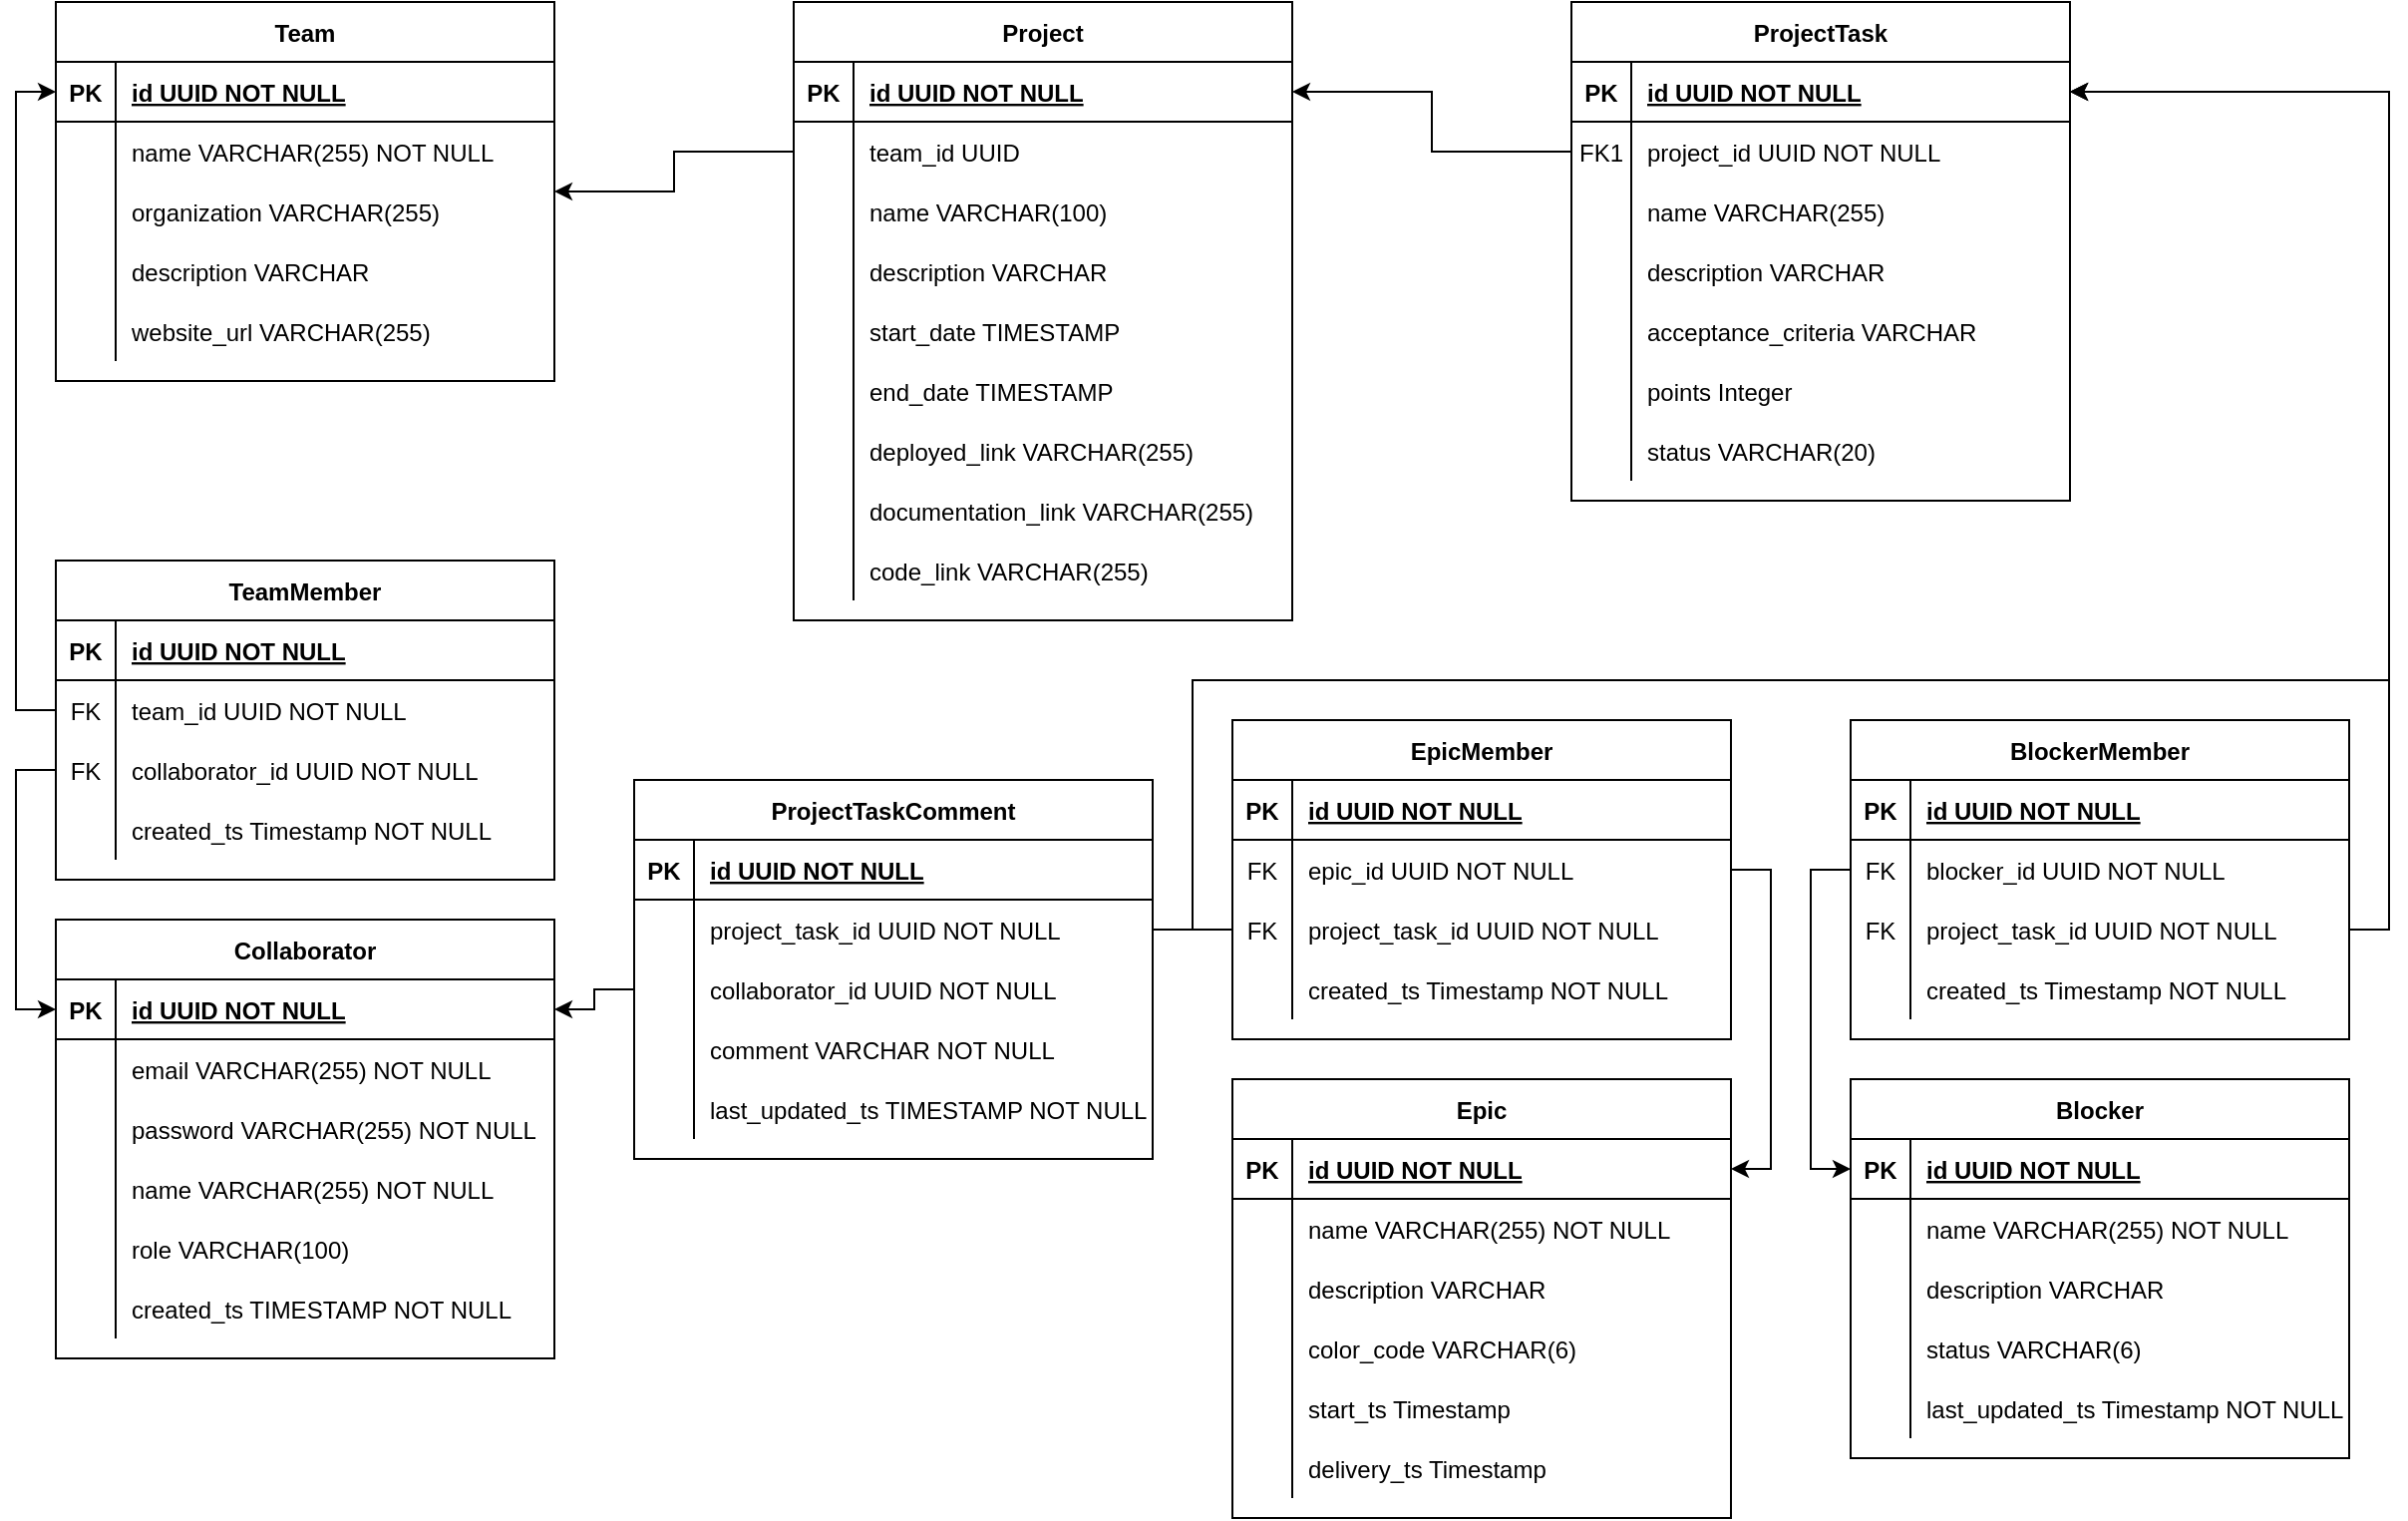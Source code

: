 <mxfile version="14.9.0" type="device"><diagram id="R2lEEEUBdFMjLlhIrx00" name="Page-1"><mxGraphModel dx="428" dy="489" grid="1" gridSize="10" guides="1" tooltips="1" connect="1" arrows="1" fold="1" page="1" pageScale="1" pageWidth="850" pageHeight="1100" math="0" shadow="0" extFonts="Permanent Marker^https://fonts.googleapis.com/css?family=Permanent+Marker"><root><mxCell id="0"/><mxCell id="1" parent="0"/><mxCell id="C-vyLk0tnHw3VtMMgP7b-2" value="Collaborator" style="shape=table;startSize=30;container=1;collapsible=1;childLayout=tableLayout;fixedRows=1;rowLines=0;fontStyle=1;align=center;resizeLast=1;" parent="1" vertex="1"><mxGeometry x="1160" y="540" width="250" height="220" as="geometry"/></mxCell><mxCell id="C-vyLk0tnHw3VtMMgP7b-3" value="" style="shape=partialRectangle;collapsible=0;dropTarget=0;pointerEvents=0;fillColor=none;points=[[0,0.5],[1,0.5]];portConstraint=eastwest;top=0;left=0;right=0;bottom=1;" parent="C-vyLk0tnHw3VtMMgP7b-2" vertex="1"><mxGeometry y="30" width="250" height="30" as="geometry"/></mxCell><mxCell id="C-vyLk0tnHw3VtMMgP7b-4" value="PK" style="shape=partialRectangle;overflow=hidden;connectable=0;fillColor=none;top=0;left=0;bottom=0;right=0;fontStyle=1;" parent="C-vyLk0tnHw3VtMMgP7b-3" vertex="1"><mxGeometry width="30" height="30" as="geometry"/></mxCell><mxCell id="C-vyLk0tnHw3VtMMgP7b-5" value="id UUID NOT NULL " style="shape=partialRectangle;overflow=hidden;connectable=0;fillColor=none;top=0;left=0;bottom=0;right=0;align=left;spacingLeft=6;fontStyle=5;" parent="C-vyLk0tnHw3VtMMgP7b-3" vertex="1"><mxGeometry x="30" width="220" height="30" as="geometry"/></mxCell><mxCell id="C-vyLk0tnHw3VtMMgP7b-6" value="" style="shape=partialRectangle;collapsible=0;dropTarget=0;pointerEvents=0;fillColor=none;points=[[0,0.5],[1,0.5]];portConstraint=eastwest;top=0;left=0;right=0;bottom=0;" parent="C-vyLk0tnHw3VtMMgP7b-2" vertex="1"><mxGeometry y="60" width="250" height="30" as="geometry"/></mxCell><mxCell id="C-vyLk0tnHw3VtMMgP7b-7" value="" style="shape=partialRectangle;overflow=hidden;connectable=0;fillColor=none;top=0;left=0;bottom=0;right=0;" parent="C-vyLk0tnHw3VtMMgP7b-6" vertex="1"><mxGeometry width="30" height="30" as="geometry"/></mxCell><mxCell id="C-vyLk0tnHw3VtMMgP7b-8" value="email VARCHAR(255) NOT NULL" style="shape=partialRectangle;overflow=hidden;connectable=0;fillColor=none;top=0;left=0;bottom=0;right=0;align=left;spacingLeft=6;" parent="C-vyLk0tnHw3VtMMgP7b-6" vertex="1"><mxGeometry x="30" width="220" height="30" as="geometry"/></mxCell><mxCell id="HbQlt4TPsObs0jB17R7t-64" value="" style="shape=partialRectangle;collapsible=0;dropTarget=0;pointerEvents=0;fillColor=none;points=[[0,0.5],[1,0.5]];portConstraint=eastwest;top=0;left=0;right=0;bottom=0;" parent="C-vyLk0tnHw3VtMMgP7b-2" vertex="1"><mxGeometry y="90" width="250" height="30" as="geometry"/></mxCell><mxCell id="HbQlt4TPsObs0jB17R7t-65" value="" style="shape=partialRectangle;overflow=hidden;connectable=0;fillColor=none;top=0;left=0;bottom=0;right=0;" parent="HbQlt4TPsObs0jB17R7t-64" vertex="1"><mxGeometry width="30" height="30" as="geometry"/></mxCell><mxCell id="HbQlt4TPsObs0jB17R7t-66" value="password VARCHAR(255) NOT NULL" style="shape=partialRectangle;overflow=hidden;connectable=0;fillColor=none;top=0;left=0;bottom=0;right=0;align=left;spacingLeft=6;" parent="HbQlt4TPsObs0jB17R7t-64" vertex="1"><mxGeometry x="30" width="220" height="30" as="geometry"/></mxCell><mxCell id="HbQlt4TPsObs0jB17R7t-42" value="" style="shape=partialRectangle;collapsible=0;dropTarget=0;pointerEvents=0;fillColor=none;points=[[0,0.5],[1,0.5]];portConstraint=eastwest;top=0;left=0;right=0;bottom=0;" parent="C-vyLk0tnHw3VtMMgP7b-2" vertex="1"><mxGeometry y="120" width="250" height="30" as="geometry"/></mxCell><mxCell id="HbQlt4TPsObs0jB17R7t-43" value="" style="shape=partialRectangle;overflow=hidden;connectable=0;fillColor=none;top=0;left=0;bottom=0;right=0;" parent="HbQlt4TPsObs0jB17R7t-42" vertex="1"><mxGeometry width="30" height="30" as="geometry"/></mxCell><mxCell id="HbQlt4TPsObs0jB17R7t-44" value="name VARCHAR(255) NOT NULL" style="shape=partialRectangle;overflow=hidden;connectable=0;fillColor=none;top=0;left=0;bottom=0;right=0;align=left;spacingLeft=6;" parent="HbQlt4TPsObs0jB17R7t-42" vertex="1"><mxGeometry x="30" width="220" height="30" as="geometry"/></mxCell><mxCell id="HbQlt4TPsObs0jB17R7t-58" value="" style="shape=partialRectangle;collapsible=0;dropTarget=0;pointerEvents=0;fillColor=none;points=[[0,0.5],[1,0.5]];portConstraint=eastwest;top=0;left=0;right=0;bottom=0;" parent="C-vyLk0tnHw3VtMMgP7b-2" vertex="1"><mxGeometry y="150" width="250" height="30" as="geometry"/></mxCell><mxCell id="HbQlt4TPsObs0jB17R7t-59" value="" style="shape=partialRectangle;overflow=hidden;connectable=0;fillColor=none;top=0;left=0;bottom=0;right=0;" parent="HbQlt4TPsObs0jB17R7t-58" vertex="1"><mxGeometry width="30" height="30" as="geometry"/></mxCell><mxCell id="HbQlt4TPsObs0jB17R7t-60" value="role VARCHAR(100) " style="shape=partialRectangle;overflow=hidden;connectable=0;fillColor=none;top=0;left=0;bottom=0;right=0;align=left;spacingLeft=6;" parent="HbQlt4TPsObs0jB17R7t-58" vertex="1"><mxGeometry x="30" width="220" height="30" as="geometry"/></mxCell><mxCell id="C-vyLk0tnHw3VtMMgP7b-9" value="" style="shape=partialRectangle;collapsible=0;dropTarget=0;pointerEvents=0;fillColor=none;points=[[0,0.5],[1,0.5]];portConstraint=eastwest;top=0;left=0;right=0;bottom=0;" parent="C-vyLk0tnHw3VtMMgP7b-2" vertex="1"><mxGeometry y="180" width="250" height="30" as="geometry"/></mxCell><mxCell id="C-vyLk0tnHw3VtMMgP7b-10" value="" style="shape=partialRectangle;overflow=hidden;connectable=0;fillColor=none;top=0;left=0;bottom=0;right=0;" parent="C-vyLk0tnHw3VtMMgP7b-9" vertex="1"><mxGeometry width="30" height="30" as="geometry"/></mxCell><mxCell id="C-vyLk0tnHw3VtMMgP7b-11" value="created_ts TIMESTAMP NOT NULL" style="shape=partialRectangle;overflow=hidden;connectable=0;fillColor=none;top=0;left=0;bottom=0;right=0;align=left;spacingLeft=6;" parent="C-vyLk0tnHw3VtMMgP7b-9" vertex="1"><mxGeometry x="30" width="220" height="30" as="geometry"/></mxCell><mxCell id="C-vyLk0tnHw3VtMMgP7b-13" value="ProjectTask" style="shape=table;startSize=30;container=1;collapsible=1;childLayout=tableLayout;fixedRows=1;rowLines=0;fontStyle=1;align=center;resizeLast=1;" parent="1" vertex="1"><mxGeometry x="1920" y="80" width="250" height="250" as="geometry"/></mxCell><mxCell id="C-vyLk0tnHw3VtMMgP7b-14" value="" style="shape=partialRectangle;collapsible=0;dropTarget=0;pointerEvents=0;fillColor=none;points=[[0,0.5],[1,0.5]];portConstraint=eastwest;top=0;left=0;right=0;bottom=1;" parent="C-vyLk0tnHw3VtMMgP7b-13" vertex="1"><mxGeometry y="30" width="250" height="30" as="geometry"/></mxCell><mxCell id="C-vyLk0tnHw3VtMMgP7b-15" value="PK" style="shape=partialRectangle;overflow=hidden;connectable=0;fillColor=none;top=0;left=0;bottom=0;right=0;fontStyle=1;" parent="C-vyLk0tnHw3VtMMgP7b-14" vertex="1"><mxGeometry width="30" height="30" as="geometry"/></mxCell><mxCell id="C-vyLk0tnHw3VtMMgP7b-16" value="id UUID NOT NULL " style="shape=partialRectangle;overflow=hidden;connectable=0;fillColor=none;top=0;left=0;bottom=0;right=0;align=left;spacingLeft=6;fontStyle=5;" parent="C-vyLk0tnHw3VtMMgP7b-14" vertex="1"><mxGeometry x="30" width="220" height="30" as="geometry"/></mxCell><mxCell id="C-vyLk0tnHw3VtMMgP7b-17" value="" style="shape=partialRectangle;collapsible=0;dropTarget=0;pointerEvents=0;fillColor=none;points=[[0,0.5],[1,0.5]];portConstraint=eastwest;top=0;left=0;right=0;bottom=0;" parent="C-vyLk0tnHw3VtMMgP7b-13" vertex="1"><mxGeometry y="60" width="250" height="30" as="geometry"/></mxCell><mxCell id="C-vyLk0tnHw3VtMMgP7b-18" value="FK1" style="shape=partialRectangle;overflow=hidden;connectable=0;fillColor=none;top=0;left=0;bottom=0;right=0;" parent="C-vyLk0tnHw3VtMMgP7b-17" vertex="1"><mxGeometry width="30" height="30" as="geometry"/></mxCell><mxCell id="C-vyLk0tnHw3VtMMgP7b-19" value="project_id UUID NOT NULL" style="shape=partialRectangle;overflow=hidden;connectable=0;fillColor=none;top=0;left=0;bottom=0;right=0;align=left;spacingLeft=6;" parent="C-vyLk0tnHw3VtMMgP7b-17" vertex="1"><mxGeometry x="30" width="220" height="30" as="geometry"/></mxCell><mxCell id="HbQlt4TPsObs0jB17R7t-45" value="" style="shape=partialRectangle;collapsible=0;dropTarget=0;pointerEvents=0;fillColor=none;points=[[0,0.5],[1,0.5]];portConstraint=eastwest;top=0;left=0;right=0;bottom=0;" parent="C-vyLk0tnHw3VtMMgP7b-13" vertex="1"><mxGeometry y="90" width="250" height="30" as="geometry"/></mxCell><mxCell id="HbQlt4TPsObs0jB17R7t-46" value="" style="shape=partialRectangle;overflow=hidden;connectable=0;fillColor=none;top=0;left=0;bottom=0;right=0;" parent="HbQlt4TPsObs0jB17R7t-45" vertex="1"><mxGeometry width="30" height="30" as="geometry"/></mxCell><mxCell id="HbQlt4TPsObs0jB17R7t-47" value="name VARCHAR(255) " style="shape=partialRectangle;overflow=hidden;connectable=0;fillColor=none;top=0;left=0;bottom=0;right=0;align=left;spacingLeft=6;" parent="HbQlt4TPsObs0jB17R7t-45" vertex="1"><mxGeometry x="30" width="220" height="30" as="geometry"/></mxCell><mxCell id="HbQlt4TPsObs0jB17R7t-48" value="" style="shape=partialRectangle;collapsible=0;dropTarget=0;pointerEvents=0;fillColor=none;points=[[0,0.5],[1,0.5]];portConstraint=eastwest;top=0;left=0;right=0;bottom=0;" parent="C-vyLk0tnHw3VtMMgP7b-13" vertex="1"><mxGeometry y="120" width="250" height="30" as="geometry"/></mxCell><mxCell id="HbQlt4TPsObs0jB17R7t-49" value="" style="shape=partialRectangle;overflow=hidden;connectable=0;fillColor=none;top=0;left=0;bottom=0;right=0;" parent="HbQlt4TPsObs0jB17R7t-48" vertex="1"><mxGeometry width="30" height="30" as="geometry"/></mxCell><mxCell id="HbQlt4TPsObs0jB17R7t-50" value="description VARCHAR" style="shape=partialRectangle;overflow=hidden;connectable=0;fillColor=none;top=0;left=0;bottom=0;right=0;align=left;spacingLeft=6;" parent="HbQlt4TPsObs0jB17R7t-48" vertex="1"><mxGeometry x="30" width="220" height="30" as="geometry"/></mxCell><mxCell id="HbQlt4TPsObs0jB17R7t-51" value="" style="shape=partialRectangle;collapsible=0;dropTarget=0;pointerEvents=0;fillColor=none;points=[[0,0.5],[1,0.5]];portConstraint=eastwest;top=0;left=0;right=0;bottom=0;" parent="C-vyLk0tnHw3VtMMgP7b-13" vertex="1"><mxGeometry y="150" width="250" height="30" as="geometry"/></mxCell><mxCell id="HbQlt4TPsObs0jB17R7t-52" value="" style="shape=partialRectangle;overflow=hidden;connectable=0;fillColor=none;top=0;left=0;bottom=0;right=0;" parent="HbQlt4TPsObs0jB17R7t-51" vertex="1"><mxGeometry width="30" height="30" as="geometry"/></mxCell><mxCell id="HbQlt4TPsObs0jB17R7t-53" value="acceptance_criteria VARCHAR" style="shape=partialRectangle;overflow=hidden;connectable=0;fillColor=none;top=0;left=0;bottom=0;right=0;align=left;spacingLeft=6;" parent="HbQlt4TPsObs0jB17R7t-51" vertex="1"><mxGeometry x="30" width="220" height="30" as="geometry"/></mxCell><mxCell id="HbQlt4TPsObs0jB17R7t-54" value="" style="shape=partialRectangle;collapsible=0;dropTarget=0;pointerEvents=0;fillColor=none;points=[[0,0.5],[1,0.5]];portConstraint=eastwest;top=0;left=0;right=0;bottom=0;" parent="C-vyLk0tnHw3VtMMgP7b-13" vertex="1"><mxGeometry y="180" width="250" height="30" as="geometry"/></mxCell><mxCell id="HbQlt4TPsObs0jB17R7t-55" value="" style="shape=partialRectangle;overflow=hidden;connectable=0;fillColor=none;top=0;left=0;bottom=0;right=0;" parent="HbQlt4TPsObs0jB17R7t-54" vertex="1"><mxGeometry width="30" height="30" as="geometry"/></mxCell><mxCell id="HbQlt4TPsObs0jB17R7t-56" value="points Integer" style="shape=partialRectangle;overflow=hidden;connectable=0;fillColor=none;top=0;left=0;bottom=0;right=0;align=left;spacingLeft=6;" parent="HbQlt4TPsObs0jB17R7t-54" vertex="1"><mxGeometry x="30" width="220" height="30" as="geometry"/></mxCell><mxCell id="C-vyLk0tnHw3VtMMgP7b-20" value="" style="shape=partialRectangle;collapsible=0;dropTarget=0;pointerEvents=0;fillColor=none;points=[[0,0.5],[1,0.5]];portConstraint=eastwest;top=0;left=0;right=0;bottom=0;" parent="C-vyLk0tnHw3VtMMgP7b-13" vertex="1"><mxGeometry y="210" width="250" height="30" as="geometry"/></mxCell><mxCell id="C-vyLk0tnHw3VtMMgP7b-21" value="" style="shape=partialRectangle;overflow=hidden;connectable=0;fillColor=none;top=0;left=0;bottom=0;right=0;" parent="C-vyLk0tnHw3VtMMgP7b-20" vertex="1"><mxGeometry width="30" height="30" as="geometry"/></mxCell><mxCell id="C-vyLk0tnHw3VtMMgP7b-22" value="status VARCHAR(20)" style="shape=partialRectangle;overflow=hidden;connectable=0;fillColor=none;top=0;left=0;bottom=0;right=0;align=left;spacingLeft=6;" parent="C-vyLk0tnHw3VtMMgP7b-20" vertex="1"><mxGeometry x="30" width="220" height="30" as="geometry"/></mxCell><mxCell id="C-vyLk0tnHw3VtMMgP7b-23" value="Project" style="shape=table;startSize=30;container=1;collapsible=1;childLayout=tableLayout;fixedRows=1;rowLines=0;fontStyle=1;align=center;resizeLast=1;" parent="1" vertex="1"><mxGeometry x="1530" y="80" width="250" height="310" as="geometry"/></mxCell><mxCell id="C-vyLk0tnHw3VtMMgP7b-24" value="" style="shape=partialRectangle;collapsible=0;dropTarget=0;pointerEvents=0;fillColor=none;points=[[0,0.5],[1,0.5]];portConstraint=eastwest;top=0;left=0;right=0;bottom=1;" parent="C-vyLk0tnHw3VtMMgP7b-23" vertex="1"><mxGeometry y="30" width="250" height="30" as="geometry"/></mxCell><mxCell id="C-vyLk0tnHw3VtMMgP7b-25" value="PK" style="shape=partialRectangle;overflow=hidden;connectable=0;fillColor=none;top=0;left=0;bottom=0;right=0;fontStyle=1;" parent="C-vyLk0tnHw3VtMMgP7b-24" vertex="1"><mxGeometry width="30" height="30" as="geometry"/></mxCell><mxCell id="C-vyLk0tnHw3VtMMgP7b-26" value="id UUID NOT NULL " style="shape=partialRectangle;overflow=hidden;connectable=0;fillColor=none;top=0;left=0;bottom=0;right=0;align=left;spacingLeft=6;fontStyle=5;" parent="C-vyLk0tnHw3VtMMgP7b-24" vertex="1"><mxGeometry x="30" width="220" height="30" as="geometry"/></mxCell><mxCell id="Ts8HTmM4K2o64t4CPv1j-43" value="" style="shape=partialRectangle;collapsible=0;dropTarget=0;pointerEvents=0;fillColor=none;points=[[0,0.5],[1,0.5]];portConstraint=eastwest;top=0;left=0;right=0;bottom=0;" vertex="1" parent="C-vyLk0tnHw3VtMMgP7b-23"><mxGeometry y="60" width="250" height="30" as="geometry"/></mxCell><mxCell id="Ts8HTmM4K2o64t4CPv1j-44" value="" style="shape=partialRectangle;overflow=hidden;connectable=0;fillColor=none;top=0;left=0;bottom=0;right=0;" vertex="1" parent="Ts8HTmM4K2o64t4CPv1j-43"><mxGeometry width="30" height="30" as="geometry"/></mxCell><mxCell id="Ts8HTmM4K2o64t4CPv1j-45" value="team_id UUID" style="shape=partialRectangle;overflow=hidden;connectable=0;fillColor=none;top=0;left=0;bottom=0;right=0;align=left;spacingLeft=6;" vertex="1" parent="Ts8HTmM4K2o64t4CPv1j-43"><mxGeometry x="30" width="220" height="30" as="geometry"/></mxCell><mxCell id="HbQlt4TPsObs0jB17R7t-21" value="" style="shape=partialRectangle;collapsible=0;dropTarget=0;pointerEvents=0;fillColor=none;points=[[0,0.5],[1,0.5]];portConstraint=eastwest;top=0;left=0;right=0;bottom=0;" parent="C-vyLk0tnHw3VtMMgP7b-23" vertex="1"><mxGeometry y="90" width="250" height="30" as="geometry"/></mxCell><mxCell id="HbQlt4TPsObs0jB17R7t-22" value="" style="shape=partialRectangle;overflow=hidden;connectable=0;fillColor=none;top=0;left=0;bottom=0;right=0;" parent="HbQlt4TPsObs0jB17R7t-21" vertex="1"><mxGeometry width="30" height="30" as="geometry"/></mxCell><mxCell id="HbQlt4TPsObs0jB17R7t-23" value="name VARCHAR(100)" style="shape=partialRectangle;overflow=hidden;connectable=0;fillColor=none;top=0;left=0;bottom=0;right=0;align=left;spacingLeft=6;" parent="HbQlt4TPsObs0jB17R7t-21" vertex="1"><mxGeometry x="30" width="220" height="30" as="geometry"/></mxCell><mxCell id="HbQlt4TPsObs0jB17R7t-24" value="" style="shape=partialRectangle;collapsible=0;dropTarget=0;pointerEvents=0;fillColor=none;points=[[0,0.5],[1,0.5]];portConstraint=eastwest;top=0;left=0;right=0;bottom=0;" parent="C-vyLk0tnHw3VtMMgP7b-23" vertex="1"><mxGeometry y="120" width="250" height="30" as="geometry"/></mxCell><mxCell id="HbQlt4TPsObs0jB17R7t-25" value="" style="shape=partialRectangle;overflow=hidden;connectable=0;fillColor=none;top=0;left=0;bottom=0;right=0;" parent="HbQlt4TPsObs0jB17R7t-24" vertex="1"><mxGeometry width="30" height="30" as="geometry"/></mxCell><mxCell id="HbQlt4TPsObs0jB17R7t-26" value="description VARCHAR" style="shape=partialRectangle;overflow=hidden;connectable=0;fillColor=none;top=0;left=0;bottom=0;right=0;align=left;spacingLeft=6;" parent="HbQlt4TPsObs0jB17R7t-24" vertex="1"><mxGeometry x="30" width="220" height="30" as="geometry"/></mxCell><mxCell id="HbQlt4TPsObs0jB17R7t-27" value="" style="shape=partialRectangle;collapsible=0;dropTarget=0;pointerEvents=0;fillColor=none;points=[[0,0.5],[1,0.5]];portConstraint=eastwest;top=0;left=0;right=0;bottom=0;" parent="C-vyLk0tnHw3VtMMgP7b-23" vertex="1"><mxGeometry y="150" width="250" height="30" as="geometry"/></mxCell><mxCell id="HbQlt4TPsObs0jB17R7t-28" value="" style="shape=partialRectangle;overflow=hidden;connectable=0;fillColor=none;top=0;left=0;bottom=0;right=0;" parent="HbQlt4TPsObs0jB17R7t-27" vertex="1"><mxGeometry width="30" height="30" as="geometry"/></mxCell><mxCell id="HbQlt4TPsObs0jB17R7t-29" value="start_date TIMESTAMP" style="shape=partialRectangle;overflow=hidden;connectable=0;fillColor=none;top=0;left=0;bottom=0;right=0;align=left;spacingLeft=6;" parent="HbQlt4TPsObs0jB17R7t-27" vertex="1"><mxGeometry x="30" width="220" height="30" as="geometry"/></mxCell><mxCell id="C-vyLk0tnHw3VtMMgP7b-27" value="" style="shape=partialRectangle;collapsible=0;dropTarget=0;pointerEvents=0;fillColor=none;points=[[0,0.5],[1,0.5]];portConstraint=eastwest;top=0;left=0;right=0;bottom=0;" parent="C-vyLk0tnHw3VtMMgP7b-23" vertex="1"><mxGeometry y="180" width="250" height="30" as="geometry"/></mxCell><mxCell id="C-vyLk0tnHw3VtMMgP7b-28" value="" style="shape=partialRectangle;overflow=hidden;connectable=0;fillColor=none;top=0;left=0;bottom=0;right=0;" parent="C-vyLk0tnHw3VtMMgP7b-27" vertex="1"><mxGeometry width="30" height="30" as="geometry"/></mxCell><mxCell id="C-vyLk0tnHw3VtMMgP7b-29" value="end_date TIMESTAMP" style="shape=partialRectangle;overflow=hidden;connectable=0;fillColor=none;top=0;left=0;bottom=0;right=0;align=left;spacingLeft=6;" parent="C-vyLk0tnHw3VtMMgP7b-27" vertex="1"><mxGeometry x="30" width="220" height="30" as="geometry"/></mxCell><mxCell id="HbQlt4TPsObs0jB17R7t-36" value="" style="shape=partialRectangle;collapsible=0;dropTarget=0;pointerEvents=0;fillColor=none;points=[[0,0.5],[1,0.5]];portConstraint=eastwest;top=0;left=0;right=0;bottom=0;" parent="C-vyLk0tnHw3VtMMgP7b-23" vertex="1"><mxGeometry y="210" width="250" height="30" as="geometry"/></mxCell><mxCell id="HbQlt4TPsObs0jB17R7t-37" value="" style="shape=partialRectangle;overflow=hidden;connectable=0;fillColor=none;top=0;left=0;bottom=0;right=0;" parent="HbQlt4TPsObs0jB17R7t-36" vertex="1"><mxGeometry width="30" height="30" as="geometry"/></mxCell><mxCell id="HbQlt4TPsObs0jB17R7t-38" value="deployed_link VARCHAR(255)" style="shape=partialRectangle;overflow=hidden;connectable=0;fillColor=none;top=0;left=0;bottom=0;right=0;align=left;spacingLeft=6;" parent="HbQlt4TPsObs0jB17R7t-36" vertex="1"><mxGeometry x="30" width="220" height="30" as="geometry"/></mxCell><mxCell id="HbQlt4TPsObs0jB17R7t-39" value="" style="shape=partialRectangle;collapsible=0;dropTarget=0;pointerEvents=0;fillColor=none;points=[[0,0.5],[1,0.5]];portConstraint=eastwest;top=0;left=0;right=0;bottom=0;" parent="C-vyLk0tnHw3VtMMgP7b-23" vertex="1"><mxGeometry y="240" width="250" height="30" as="geometry"/></mxCell><mxCell id="HbQlt4TPsObs0jB17R7t-40" value="" style="shape=partialRectangle;overflow=hidden;connectable=0;fillColor=none;top=0;left=0;bottom=0;right=0;" parent="HbQlt4TPsObs0jB17R7t-39" vertex="1"><mxGeometry width="30" height="30" as="geometry"/></mxCell><mxCell id="HbQlt4TPsObs0jB17R7t-41" value="documentation_link VARCHAR(255)" style="shape=partialRectangle;overflow=hidden;connectable=0;fillColor=none;top=0;left=0;bottom=0;right=0;align=left;spacingLeft=6;" parent="HbQlt4TPsObs0jB17R7t-39" vertex="1"><mxGeometry x="30" width="220" height="30" as="geometry"/></mxCell><mxCell id="HbQlt4TPsObs0jB17R7t-30" value="" style="shape=partialRectangle;collapsible=0;dropTarget=0;pointerEvents=0;fillColor=none;points=[[0,0.5],[1,0.5]];portConstraint=eastwest;top=0;left=0;right=0;bottom=0;" parent="C-vyLk0tnHw3VtMMgP7b-23" vertex="1"><mxGeometry y="270" width="250" height="30" as="geometry"/></mxCell><mxCell id="HbQlt4TPsObs0jB17R7t-31" value="" style="shape=partialRectangle;overflow=hidden;connectable=0;fillColor=none;top=0;left=0;bottom=0;right=0;" parent="HbQlt4TPsObs0jB17R7t-30" vertex="1"><mxGeometry width="30" height="30" as="geometry"/></mxCell><mxCell id="HbQlt4TPsObs0jB17R7t-32" value="code_link VARCHAR(255)" style="shape=partialRectangle;overflow=hidden;connectable=0;fillColor=none;top=0;left=0;bottom=0;right=0;align=left;spacingLeft=6;" parent="HbQlt4TPsObs0jB17R7t-30" vertex="1"><mxGeometry x="30" width="220" height="30" as="geometry"/></mxCell><mxCell id="HbQlt4TPsObs0jB17R7t-67" value="Epic" style="shape=table;startSize=30;container=1;collapsible=1;childLayout=tableLayout;fixedRows=1;rowLines=0;fontStyle=1;align=center;resizeLast=1;" parent="1" vertex="1"><mxGeometry x="1750" y="620" width="250" height="220" as="geometry"/></mxCell><mxCell id="HbQlt4TPsObs0jB17R7t-68" value="" style="shape=partialRectangle;collapsible=0;dropTarget=0;pointerEvents=0;fillColor=none;points=[[0,0.5],[1,0.5]];portConstraint=eastwest;top=0;left=0;right=0;bottom=1;" parent="HbQlt4TPsObs0jB17R7t-67" vertex="1"><mxGeometry y="30" width="250" height="30" as="geometry"/></mxCell><mxCell id="HbQlt4TPsObs0jB17R7t-69" value="PK" style="shape=partialRectangle;overflow=hidden;connectable=0;fillColor=none;top=0;left=0;bottom=0;right=0;fontStyle=1;" parent="HbQlt4TPsObs0jB17R7t-68" vertex="1"><mxGeometry width="30" height="30" as="geometry"/></mxCell><mxCell id="HbQlt4TPsObs0jB17R7t-70" value="id UUID NOT NULL " style="shape=partialRectangle;overflow=hidden;connectable=0;fillColor=none;top=0;left=0;bottom=0;right=0;align=left;spacingLeft=6;fontStyle=5;" parent="HbQlt4TPsObs0jB17R7t-68" vertex="1"><mxGeometry x="30" width="220" height="30" as="geometry"/></mxCell><mxCell id="HbQlt4TPsObs0jB17R7t-71" value="" style="shape=partialRectangle;collapsible=0;dropTarget=0;pointerEvents=0;fillColor=none;points=[[0,0.5],[1,0.5]];portConstraint=eastwest;top=0;left=0;right=0;bottom=0;" parent="HbQlt4TPsObs0jB17R7t-67" vertex="1"><mxGeometry y="60" width="250" height="30" as="geometry"/></mxCell><mxCell id="HbQlt4TPsObs0jB17R7t-72" value="" style="shape=partialRectangle;overflow=hidden;connectable=0;fillColor=none;top=0;left=0;bottom=0;right=0;" parent="HbQlt4TPsObs0jB17R7t-71" vertex="1"><mxGeometry width="30" height="30" as="geometry"/></mxCell><mxCell id="HbQlt4TPsObs0jB17R7t-73" value="name VARCHAR(255) NOT NULL" style="shape=partialRectangle;overflow=hidden;connectable=0;fillColor=none;top=0;left=0;bottom=0;right=0;align=left;spacingLeft=6;" parent="HbQlt4TPsObs0jB17R7t-71" vertex="1"><mxGeometry x="30" width="220" height="30" as="geometry"/></mxCell><mxCell id="HbQlt4TPsObs0jB17R7t-83" value="" style="shape=partialRectangle;collapsible=0;dropTarget=0;pointerEvents=0;fillColor=none;points=[[0,0.5],[1,0.5]];portConstraint=eastwest;top=0;left=0;right=0;bottom=0;" parent="HbQlt4TPsObs0jB17R7t-67" vertex="1"><mxGeometry y="90" width="250" height="30" as="geometry"/></mxCell><mxCell id="HbQlt4TPsObs0jB17R7t-84" value="" style="shape=partialRectangle;overflow=hidden;connectable=0;fillColor=none;top=0;left=0;bottom=0;right=0;" parent="HbQlt4TPsObs0jB17R7t-83" vertex="1"><mxGeometry width="30" height="30" as="geometry"/></mxCell><mxCell id="HbQlt4TPsObs0jB17R7t-85" value="description VARCHAR" style="shape=partialRectangle;overflow=hidden;connectable=0;fillColor=none;top=0;left=0;bottom=0;right=0;align=left;spacingLeft=6;" parent="HbQlt4TPsObs0jB17R7t-83" vertex="1"><mxGeometry x="30" width="220" height="30" as="geometry"/></mxCell><mxCell id="HbQlt4TPsObs0jB17R7t-74" value="" style="shape=partialRectangle;collapsible=0;dropTarget=0;pointerEvents=0;fillColor=none;points=[[0,0.5],[1,0.5]];portConstraint=eastwest;top=0;left=0;right=0;bottom=0;" parent="HbQlt4TPsObs0jB17R7t-67" vertex="1"><mxGeometry y="120" width="250" height="30" as="geometry"/></mxCell><mxCell id="HbQlt4TPsObs0jB17R7t-75" value="" style="shape=partialRectangle;overflow=hidden;connectable=0;fillColor=none;top=0;left=0;bottom=0;right=0;" parent="HbQlt4TPsObs0jB17R7t-74" vertex="1"><mxGeometry width="30" height="30" as="geometry"/></mxCell><mxCell id="HbQlt4TPsObs0jB17R7t-76" value="color_code VARCHAR(6) " style="shape=partialRectangle;overflow=hidden;connectable=0;fillColor=none;top=0;left=0;bottom=0;right=0;align=left;spacingLeft=6;" parent="HbQlt4TPsObs0jB17R7t-74" vertex="1"><mxGeometry x="30" width="220" height="30" as="geometry"/></mxCell><mxCell id="HbQlt4TPsObs0jB17R7t-102" value="" style="shape=partialRectangle;collapsible=0;dropTarget=0;pointerEvents=0;fillColor=none;points=[[0,0.5],[1,0.5]];portConstraint=eastwest;top=0;left=0;right=0;bottom=0;" parent="HbQlt4TPsObs0jB17R7t-67" vertex="1"><mxGeometry y="150" width="250" height="30" as="geometry"/></mxCell><mxCell id="HbQlt4TPsObs0jB17R7t-103" value="" style="shape=partialRectangle;overflow=hidden;connectable=0;fillColor=none;top=0;left=0;bottom=0;right=0;" parent="HbQlt4TPsObs0jB17R7t-102" vertex="1"><mxGeometry width="30" height="30" as="geometry"/></mxCell><mxCell id="HbQlt4TPsObs0jB17R7t-104" value="start_ts Timestamp" style="shape=partialRectangle;overflow=hidden;connectable=0;fillColor=none;top=0;left=0;bottom=0;right=0;align=left;spacingLeft=6;" parent="HbQlt4TPsObs0jB17R7t-102" vertex="1"><mxGeometry x="30" width="220" height="30" as="geometry"/></mxCell><mxCell id="HbQlt4TPsObs0jB17R7t-80" value="" style="shape=partialRectangle;collapsible=0;dropTarget=0;pointerEvents=0;fillColor=none;points=[[0,0.5],[1,0.5]];portConstraint=eastwest;top=0;left=0;right=0;bottom=0;" parent="HbQlt4TPsObs0jB17R7t-67" vertex="1"><mxGeometry y="180" width="250" height="30" as="geometry"/></mxCell><mxCell id="HbQlt4TPsObs0jB17R7t-81" value="" style="shape=partialRectangle;overflow=hidden;connectable=0;fillColor=none;top=0;left=0;bottom=0;right=0;" parent="HbQlt4TPsObs0jB17R7t-80" vertex="1"><mxGeometry width="30" height="30" as="geometry"/></mxCell><mxCell id="HbQlt4TPsObs0jB17R7t-82" value="delivery_ts Timestamp" style="shape=partialRectangle;overflow=hidden;connectable=0;fillColor=none;top=0;left=0;bottom=0;right=0;align=left;spacingLeft=6;" parent="HbQlt4TPsObs0jB17R7t-80" vertex="1"><mxGeometry x="30" width="220" height="30" as="geometry"/></mxCell><mxCell id="HbQlt4TPsObs0jB17R7t-86" value="Blocker" style="shape=table;startSize=30;container=1;collapsible=1;childLayout=tableLayout;fixedRows=1;rowLines=0;fontStyle=1;align=center;resizeLast=1;" parent="1" vertex="1"><mxGeometry x="2060" y="620" width="250" height="190" as="geometry"/></mxCell><mxCell id="HbQlt4TPsObs0jB17R7t-87" value="" style="shape=partialRectangle;collapsible=0;dropTarget=0;pointerEvents=0;fillColor=none;points=[[0,0.5],[1,0.5]];portConstraint=eastwest;top=0;left=0;right=0;bottom=1;" parent="HbQlt4TPsObs0jB17R7t-86" vertex="1"><mxGeometry y="30" width="250" height="30" as="geometry"/></mxCell><mxCell id="HbQlt4TPsObs0jB17R7t-88" value="PK" style="shape=partialRectangle;overflow=hidden;connectable=0;fillColor=none;top=0;left=0;bottom=0;right=0;fontStyle=1;" parent="HbQlt4TPsObs0jB17R7t-87" vertex="1"><mxGeometry width="30" height="30" as="geometry"/></mxCell><mxCell id="HbQlt4TPsObs0jB17R7t-89" value="id UUID NOT NULL " style="shape=partialRectangle;overflow=hidden;connectable=0;fillColor=none;top=0;left=0;bottom=0;right=0;align=left;spacingLeft=6;fontStyle=5;" parent="HbQlt4TPsObs0jB17R7t-87" vertex="1"><mxGeometry x="30" width="220" height="30" as="geometry"/></mxCell><mxCell id="HbQlt4TPsObs0jB17R7t-90" value="" style="shape=partialRectangle;collapsible=0;dropTarget=0;pointerEvents=0;fillColor=none;points=[[0,0.5],[1,0.5]];portConstraint=eastwest;top=0;left=0;right=0;bottom=0;" parent="HbQlt4TPsObs0jB17R7t-86" vertex="1"><mxGeometry y="60" width="250" height="30" as="geometry"/></mxCell><mxCell id="HbQlt4TPsObs0jB17R7t-91" value="" style="shape=partialRectangle;overflow=hidden;connectable=0;fillColor=none;top=0;left=0;bottom=0;right=0;" parent="HbQlt4TPsObs0jB17R7t-90" vertex="1"><mxGeometry width="30" height="30" as="geometry"/></mxCell><mxCell id="HbQlt4TPsObs0jB17R7t-92" value="name VARCHAR(255) NOT NULL" style="shape=partialRectangle;overflow=hidden;connectable=0;fillColor=none;top=0;left=0;bottom=0;right=0;align=left;spacingLeft=6;" parent="HbQlt4TPsObs0jB17R7t-90" vertex="1"><mxGeometry x="30" width="220" height="30" as="geometry"/></mxCell><mxCell id="HbQlt4TPsObs0jB17R7t-93" value="" style="shape=partialRectangle;collapsible=0;dropTarget=0;pointerEvents=0;fillColor=none;points=[[0,0.5],[1,0.5]];portConstraint=eastwest;top=0;left=0;right=0;bottom=0;" parent="HbQlt4TPsObs0jB17R7t-86" vertex="1"><mxGeometry y="90" width="250" height="30" as="geometry"/></mxCell><mxCell id="HbQlt4TPsObs0jB17R7t-94" value="" style="shape=partialRectangle;overflow=hidden;connectable=0;fillColor=none;top=0;left=0;bottom=0;right=0;" parent="HbQlt4TPsObs0jB17R7t-93" vertex="1"><mxGeometry width="30" height="30" as="geometry"/></mxCell><mxCell id="HbQlt4TPsObs0jB17R7t-95" value="description VARCHAR" style="shape=partialRectangle;overflow=hidden;connectable=0;fillColor=none;top=0;left=0;bottom=0;right=0;align=left;spacingLeft=6;" parent="HbQlt4TPsObs0jB17R7t-93" vertex="1"><mxGeometry x="30" width="220" height="30" as="geometry"/></mxCell><mxCell id="HbQlt4TPsObs0jB17R7t-96" value="" style="shape=partialRectangle;collapsible=0;dropTarget=0;pointerEvents=0;fillColor=none;points=[[0,0.5],[1,0.5]];portConstraint=eastwest;top=0;left=0;right=0;bottom=0;" parent="HbQlt4TPsObs0jB17R7t-86" vertex="1"><mxGeometry y="120" width="250" height="30" as="geometry"/></mxCell><mxCell id="HbQlt4TPsObs0jB17R7t-97" value="" style="shape=partialRectangle;overflow=hidden;connectable=0;fillColor=none;top=0;left=0;bottom=0;right=0;" parent="HbQlt4TPsObs0jB17R7t-96" vertex="1"><mxGeometry width="30" height="30" as="geometry"/></mxCell><mxCell id="HbQlt4TPsObs0jB17R7t-98" value="status VARCHAR(6) " style="shape=partialRectangle;overflow=hidden;connectable=0;fillColor=none;top=0;left=0;bottom=0;right=0;align=left;spacingLeft=6;" parent="HbQlt4TPsObs0jB17R7t-96" vertex="1"><mxGeometry x="30" width="220" height="30" as="geometry"/></mxCell><mxCell id="HbQlt4TPsObs0jB17R7t-99" value="" style="shape=partialRectangle;collapsible=0;dropTarget=0;pointerEvents=0;fillColor=none;points=[[0,0.5],[1,0.5]];portConstraint=eastwest;top=0;left=0;right=0;bottom=0;" parent="HbQlt4TPsObs0jB17R7t-86" vertex="1"><mxGeometry y="150" width="250" height="30" as="geometry"/></mxCell><mxCell id="HbQlt4TPsObs0jB17R7t-100" value="" style="shape=partialRectangle;overflow=hidden;connectable=0;fillColor=none;top=0;left=0;bottom=0;right=0;" parent="HbQlt4TPsObs0jB17R7t-99" vertex="1"><mxGeometry width="30" height="30" as="geometry"/></mxCell><mxCell id="HbQlt4TPsObs0jB17R7t-101" value="last_updated_ts Timestamp NOT NULL" style="shape=partialRectangle;overflow=hidden;connectable=0;fillColor=none;top=0;left=0;bottom=0;right=0;align=left;spacingLeft=6;" parent="HbQlt4TPsObs0jB17R7t-99" vertex="1"><mxGeometry x="30" width="220" height="30" as="geometry"/></mxCell><mxCell id="Ts8HTmM4K2o64t4CPv1j-1" value="EpicMember" style="shape=table;startSize=30;container=1;collapsible=1;childLayout=tableLayout;fixedRows=1;rowLines=0;fontStyle=1;align=center;resizeLast=1;" vertex="1" parent="1"><mxGeometry x="1750" y="440" width="250" height="160" as="geometry"/></mxCell><mxCell id="Ts8HTmM4K2o64t4CPv1j-2" value="" style="shape=partialRectangle;collapsible=0;dropTarget=0;pointerEvents=0;fillColor=none;points=[[0,0.5],[1,0.5]];portConstraint=eastwest;top=0;left=0;right=0;bottom=1;" vertex="1" parent="Ts8HTmM4K2o64t4CPv1j-1"><mxGeometry y="30" width="250" height="30" as="geometry"/></mxCell><mxCell id="Ts8HTmM4K2o64t4CPv1j-3" value="PK" style="shape=partialRectangle;overflow=hidden;connectable=0;fillColor=none;top=0;left=0;bottom=0;right=0;fontStyle=1;" vertex="1" parent="Ts8HTmM4K2o64t4CPv1j-2"><mxGeometry width="30" height="30" as="geometry"/></mxCell><mxCell id="Ts8HTmM4K2o64t4CPv1j-4" value="id UUID NOT NULL " style="shape=partialRectangle;overflow=hidden;connectable=0;fillColor=none;top=0;left=0;bottom=0;right=0;align=left;spacingLeft=6;fontStyle=5;" vertex="1" parent="Ts8HTmM4K2o64t4CPv1j-2"><mxGeometry x="30" width="220" height="30" as="geometry"/></mxCell><mxCell id="Ts8HTmM4K2o64t4CPv1j-5" value="" style="shape=partialRectangle;collapsible=0;dropTarget=0;pointerEvents=0;fillColor=none;points=[[0,0.5],[1,0.5]];portConstraint=eastwest;top=0;left=0;right=0;bottom=0;" vertex="1" parent="Ts8HTmM4K2o64t4CPv1j-1"><mxGeometry y="60" width="250" height="30" as="geometry"/></mxCell><mxCell id="Ts8HTmM4K2o64t4CPv1j-6" value="FK" style="shape=partialRectangle;overflow=hidden;connectable=0;fillColor=none;top=0;left=0;bottom=0;right=0;" vertex="1" parent="Ts8HTmM4K2o64t4CPv1j-5"><mxGeometry width="30" height="30" as="geometry"/></mxCell><mxCell id="Ts8HTmM4K2o64t4CPv1j-7" value="epic_id UUID NOT NULL" style="shape=partialRectangle;overflow=hidden;connectable=0;fillColor=none;top=0;left=0;bottom=0;right=0;align=left;spacingLeft=6;" vertex="1" parent="Ts8HTmM4K2o64t4CPv1j-5"><mxGeometry x="30" width="220" height="30" as="geometry"/></mxCell><mxCell id="Ts8HTmM4K2o64t4CPv1j-8" value="" style="shape=partialRectangle;collapsible=0;dropTarget=0;pointerEvents=0;fillColor=none;points=[[0,0.5],[1,0.5]];portConstraint=eastwest;top=0;left=0;right=0;bottom=0;" vertex="1" parent="Ts8HTmM4K2o64t4CPv1j-1"><mxGeometry y="90" width="250" height="30" as="geometry"/></mxCell><mxCell id="Ts8HTmM4K2o64t4CPv1j-9" value="FK" style="shape=partialRectangle;overflow=hidden;connectable=0;fillColor=none;top=0;left=0;bottom=0;right=0;" vertex="1" parent="Ts8HTmM4K2o64t4CPv1j-8"><mxGeometry width="30" height="30" as="geometry"/></mxCell><mxCell id="Ts8HTmM4K2o64t4CPv1j-10" value="project_task_id UUID NOT NULL" style="shape=partialRectangle;overflow=hidden;connectable=0;fillColor=none;top=0;left=0;bottom=0;right=0;align=left;spacingLeft=6;" vertex="1" parent="Ts8HTmM4K2o64t4CPv1j-8"><mxGeometry x="30" width="220" height="30" as="geometry"/></mxCell><mxCell id="Ts8HTmM4K2o64t4CPv1j-14" value="" style="shape=partialRectangle;collapsible=0;dropTarget=0;pointerEvents=0;fillColor=none;points=[[0,0.5],[1,0.5]];portConstraint=eastwest;top=0;left=0;right=0;bottom=0;" vertex="1" parent="Ts8HTmM4K2o64t4CPv1j-1"><mxGeometry y="120" width="250" height="30" as="geometry"/></mxCell><mxCell id="Ts8HTmM4K2o64t4CPv1j-15" value="" style="shape=partialRectangle;overflow=hidden;connectable=0;fillColor=none;top=0;left=0;bottom=0;right=0;" vertex="1" parent="Ts8HTmM4K2o64t4CPv1j-14"><mxGeometry width="30" height="30" as="geometry"/></mxCell><mxCell id="Ts8HTmM4K2o64t4CPv1j-16" value="created_ts Timestamp NOT NULL" style="shape=partialRectangle;overflow=hidden;connectable=0;fillColor=none;top=0;left=0;bottom=0;right=0;align=left;spacingLeft=6;" vertex="1" parent="Ts8HTmM4K2o64t4CPv1j-14"><mxGeometry x="30" width="220" height="30" as="geometry"/></mxCell><mxCell id="Ts8HTmM4K2o64t4CPv1j-17" value="BlockerMember" style="shape=table;startSize=30;container=1;collapsible=1;childLayout=tableLayout;fixedRows=1;rowLines=0;fontStyle=1;align=center;resizeLast=1;" vertex="1" parent="1"><mxGeometry x="2060" y="440" width="250" height="160" as="geometry"/></mxCell><mxCell id="Ts8HTmM4K2o64t4CPv1j-18" value="" style="shape=partialRectangle;collapsible=0;dropTarget=0;pointerEvents=0;fillColor=none;points=[[0,0.5],[1,0.5]];portConstraint=eastwest;top=0;left=0;right=0;bottom=1;" vertex="1" parent="Ts8HTmM4K2o64t4CPv1j-17"><mxGeometry y="30" width="250" height="30" as="geometry"/></mxCell><mxCell id="Ts8HTmM4K2o64t4CPv1j-19" value="PK" style="shape=partialRectangle;overflow=hidden;connectable=0;fillColor=none;top=0;left=0;bottom=0;right=0;fontStyle=1;" vertex="1" parent="Ts8HTmM4K2o64t4CPv1j-18"><mxGeometry width="30" height="30" as="geometry"/></mxCell><mxCell id="Ts8HTmM4K2o64t4CPv1j-20" value="id UUID NOT NULL " style="shape=partialRectangle;overflow=hidden;connectable=0;fillColor=none;top=0;left=0;bottom=0;right=0;align=left;spacingLeft=6;fontStyle=5;" vertex="1" parent="Ts8HTmM4K2o64t4CPv1j-18"><mxGeometry x="30" width="220" height="30" as="geometry"/></mxCell><mxCell id="Ts8HTmM4K2o64t4CPv1j-21" value="" style="shape=partialRectangle;collapsible=0;dropTarget=0;pointerEvents=0;fillColor=none;points=[[0,0.5],[1,0.5]];portConstraint=eastwest;top=0;left=0;right=0;bottom=0;" vertex="1" parent="Ts8HTmM4K2o64t4CPv1j-17"><mxGeometry y="60" width="250" height="30" as="geometry"/></mxCell><mxCell id="Ts8HTmM4K2o64t4CPv1j-22" value="FK" style="shape=partialRectangle;overflow=hidden;connectable=0;fillColor=none;top=0;left=0;bottom=0;right=0;" vertex="1" parent="Ts8HTmM4K2o64t4CPv1j-21"><mxGeometry width="30" height="30" as="geometry"/></mxCell><mxCell id="Ts8HTmM4K2o64t4CPv1j-23" value="blocker_id UUID NOT NULL" style="shape=partialRectangle;overflow=hidden;connectable=0;fillColor=none;top=0;left=0;bottom=0;right=0;align=left;spacingLeft=6;" vertex="1" parent="Ts8HTmM4K2o64t4CPv1j-21"><mxGeometry x="30" width="220" height="30" as="geometry"/></mxCell><mxCell id="Ts8HTmM4K2o64t4CPv1j-24" value="" style="shape=partialRectangle;collapsible=0;dropTarget=0;pointerEvents=0;fillColor=none;points=[[0,0.5],[1,0.5]];portConstraint=eastwest;top=0;left=0;right=0;bottom=0;" vertex="1" parent="Ts8HTmM4K2o64t4CPv1j-17"><mxGeometry y="90" width="250" height="30" as="geometry"/></mxCell><mxCell id="Ts8HTmM4K2o64t4CPv1j-25" value="FK" style="shape=partialRectangle;overflow=hidden;connectable=0;fillColor=none;top=0;left=0;bottom=0;right=0;" vertex="1" parent="Ts8HTmM4K2o64t4CPv1j-24"><mxGeometry width="30" height="30" as="geometry"/></mxCell><mxCell id="Ts8HTmM4K2o64t4CPv1j-26" value="project_task_id UUID NOT NULL" style="shape=partialRectangle;overflow=hidden;connectable=0;fillColor=none;top=0;left=0;bottom=0;right=0;align=left;spacingLeft=6;" vertex="1" parent="Ts8HTmM4K2o64t4CPv1j-24"><mxGeometry x="30" width="220" height="30" as="geometry"/></mxCell><mxCell id="Ts8HTmM4K2o64t4CPv1j-27" value="" style="shape=partialRectangle;collapsible=0;dropTarget=0;pointerEvents=0;fillColor=none;points=[[0,0.5],[1,0.5]];portConstraint=eastwest;top=0;left=0;right=0;bottom=0;" vertex="1" parent="Ts8HTmM4K2o64t4CPv1j-17"><mxGeometry y="120" width="250" height="30" as="geometry"/></mxCell><mxCell id="Ts8HTmM4K2o64t4CPv1j-28" value="" style="shape=partialRectangle;overflow=hidden;connectable=0;fillColor=none;top=0;left=0;bottom=0;right=0;" vertex="1" parent="Ts8HTmM4K2o64t4CPv1j-27"><mxGeometry width="30" height="30" as="geometry"/></mxCell><mxCell id="Ts8HTmM4K2o64t4CPv1j-29" value="created_ts Timestamp NOT NULL" style="shape=partialRectangle;overflow=hidden;connectable=0;fillColor=none;top=0;left=0;bottom=0;right=0;align=left;spacingLeft=6;" vertex="1" parent="Ts8HTmM4K2o64t4CPv1j-27"><mxGeometry x="30" width="220" height="30" as="geometry"/></mxCell><mxCell id="Ts8HTmM4K2o64t4CPv1j-30" style="edgeStyle=orthogonalEdgeStyle;rounded=0;orthogonalLoop=1;jettySize=auto;html=1;exitX=0;exitY=0.5;exitDx=0;exitDy=0;entryX=1;entryY=0.5;entryDx=0;entryDy=0;" edge="1" parent="1" source="C-vyLk0tnHw3VtMMgP7b-17" target="C-vyLk0tnHw3VtMMgP7b-24"><mxGeometry relative="1" as="geometry"/></mxCell><mxCell id="Ts8HTmM4K2o64t4CPv1j-32" style="edgeStyle=orthogonalEdgeStyle;rounded=0;orthogonalLoop=1;jettySize=auto;html=1;exitX=1;exitY=0.5;exitDx=0;exitDy=0;entryX=1;entryY=0.5;entryDx=0;entryDy=0;" edge="1" parent="1" source="Ts8HTmM4K2o64t4CPv1j-24" target="C-vyLk0tnHw3VtMMgP7b-14"><mxGeometry relative="1" as="geometry"/></mxCell><mxCell id="Ts8HTmM4K2o64t4CPv1j-33" style="edgeStyle=orthogonalEdgeStyle;rounded=0;orthogonalLoop=1;jettySize=auto;html=1;exitX=0;exitY=0.5;exitDx=0;exitDy=0;entryX=1;entryY=0.5;entryDx=0;entryDy=0;" edge="1" parent="1" source="Ts8HTmM4K2o64t4CPv1j-8" target="C-vyLk0tnHw3VtMMgP7b-14"><mxGeometry relative="1" as="geometry"><Array as="points"><mxPoint x="1730" y="545"/><mxPoint x="1730" y="420"/><mxPoint x="2330" y="420"/><mxPoint x="2330" y="125"/></Array></mxGeometry></mxCell><mxCell id="Ts8HTmM4K2o64t4CPv1j-34" style="edgeStyle=orthogonalEdgeStyle;rounded=0;orthogonalLoop=1;jettySize=auto;html=1;exitX=1;exitY=0.5;exitDx=0;exitDy=0;entryX=1;entryY=0.5;entryDx=0;entryDy=0;" edge="1" parent="1" source="Ts8HTmM4K2o64t4CPv1j-5" target="HbQlt4TPsObs0jB17R7t-68"><mxGeometry relative="1" as="geometry"/></mxCell><mxCell id="Ts8HTmM4K2o64t4CPv1j-35" style="edgeStyle=orthogonalEdgeStyle;rounded=0;orthogonalLoop=1;jettySize=auto;html=1;exitX=0;exitY=0.5;exitDx=0;exitDy=0;entryX=0;entryY=0.5;entryDx=0;entryDy=0;" edge="1" parent="1" source="Ts8HTmM4K2o64t4CPv1j-21" target="HbQlt4TPsObs0jB17R7t-87"><mxGeometry relative="1" as="geometry"/></mxCell><mxCell id="Ts8HTmM4K2o64t4CPv1j-36" value="Team" style="shape=table;startSize=30;container=1;collapsible=1;childLayout=tableLayout;fixedRows=1;rowLines=0;fontStyle=1;align=center;resizeLast=1;" vertex="1" parent="1"><mxGeometry x="1160" y="80" width="250" height="190" as="geometry"/></mxCell><mxCell id="Ts8HTmM4K2o64t4CPv1j-37" value="" style="shape=partialRectangle;collapsible=0;dropTarget=0;pointerEvents=0;fillColor=none;points=[[0,0.5],[1,0.5]];portConstraint=eastwest;top=0;left=0;right=0;bottom=1;" vertex="1" parent="Ts8HTmM4K2o64t4CPv1j-36"><mxGeometry y="30" width="250" height="30" as="geometry"/></mxCell><mxCell id="Ts8HTmM4K2o64t4CPv1j-38" value="PK" style="shape=partialRectangle;overflow=hidden;connectable=0;fillColor=none;top=0;left=0;bottom=0;right=0;fontStyle=1;" vertex="1" parent="Ts8HTmM4K2o64t4CPv1j-37"><mxGeometry width="30" height="30" as="geometry"/></mxCell><mxCell id="Ts8HTmM4K2o64t4CPv1j-39" value="id UUID NOT NULL " style="shape=partialRectangle;overflow=hidden;connectable=0;fillColor=none;top=0;left=0;bottom=0;right=0;align=left;spacingLeft=6;fontStyle=5;" vertex="1" parent="Ts8HTmM4K2o64t4CPv1j-37"><mxGeometry x="30" width="220" height="30" as="geometry"/></mxCell><mxCell id="Ts8HTmM4K2o64t4CPv1j-80" value="" style="shape=partialRectangle;collapsible=0;dropTarget=0;pointerEvents=0;fillColor=none;points=[[0,0.5],[1,0.5]];portConstraint=eastwest;top=0;left=0;right=0;bottom=0;" vertex="1" parent="Ts8HTmM4K2o64t4CPv1j-36"><mxGeometry y="60" width="250" height="30" as="geometry"/></mxCell><mxCell id="Ts8HTmM4K2o64t4CPv1j-81" value="" style="shape=partialRectangle;overflow=hidden;connectable=0;fillColor=none;top=0;left=0;bottom=0;right=0;" vertex="1" parent="Ts8HTmM4K2o64t4CPv1j-80"><mxGeometry width="30" height="30" as="geometry"/></mxCell><mxCell id="Ts8HTmM4K2o64t4CPv1j-82" value="name VARCHAR(255) NOT NULL" style="shape=partialRectangle;overflow=hidden;connectable=0;fillColor=none;top=0;left=0;bottom=0;right=0;align=left;spacingLeft=6;" vertex="1" parent="Ts8HTmM4K2o64t4CPv1j-80"><mxGeometry x="30" width="220" height="30" as="geometry"/></mxCell><mxCell id="Ts8HTmM4K2o64t4CPv1j-83" value="" style="shape=partialRectangle;collapsible=0;dropTarget=0;pointerEvents=0;fillColor=none;points=[[0,0.5],[1,0.5]];portConstraint=eastwest;top=0;left=0;right=0;bottom=0;" vertex="1" parent="Ts8HTmM4K2o64t4CPv1j-36"><mxGeometry y="90" width="250" height="30" as="geometry"/></mxCell><mxCell id="Ts8HTmM4K2o64t4CPv1j-84" value="" style="shape=partialRectangle;overflow=hidden;connectable=0;fillColor=none;top=0;left=0;bottom=0;right=0;" vertex="1" parent="Ts8HTmM4K2o64t4CPv1j-83"><mxGeometry width="30" height="30" as="geometry"/></mxCell><mxCell id="Ts8HTmM4K2o64t4CPv1j-85" value="organization VARCHAR(255)" style="shape=partialRectangle;overflow=hidden;connectable=0;fillColor=none;top=0;left=0;bottom=0;right=0;align=left;spacingLeft=6;" vertex="1" parent="Ts8HTmM4K2o64t4CPv1j-83"><mxGeometry x="30" width="220" height="30" as="geometry"/></mxCell><mxCell id="Ts8HTmM4K2o64t4CPv1j-86" value="" style="shape=partialRectangle;collapsible=0;dropTarget=0;pointerEvents=0;fillColor=none;points=[[0,0.5],[1,0.5]];portConstraint=eastwest;top=0;left=0;right=0;bottom=0;" vertex="1" parent="Ts8HTmM4K2o64t4CPv1j-36"><mxGeometry y="120" width="250" height="30" as="geometry"/></mxCell><mxCell id="Ts8HTmM4K2o64t4CPv1j-87" value="" style="shape=partialRectangle;overflow=hidden;connectable=0;fillColor=none;top=0;left=0;bottom=0;right=0;" vertex="1" parent="Ts8HTmM4K2o64t4CPv1j-86"><mxGeometry width="30" height="30" as="geometry"/></mxCell><mxCell id="Ts8HTmM4K2o64t4CPv1j-88" value="description VARCHAR" style="shape=partialRectangle;overflow=hidden;connectable=0;fillColor=none;top=0;left=0;bottom=0;right=0;align=left;spacingLeft=6;" vertex="1" parent="Ts8HTmM4K2o64t4CPv1j-86"><mxGeometry x="30" width="220" height="30" as="geometry"/></mxCell><mxCell id="Ts8HTmM4K2o64t4CPv1j-40" value="" style="shape=partialRectangle;collapsible=0;dropTarget=0;pointerEvents=0;fillColor=none;points=[[0,0.5],[1,0.5]];portConstraint=eastwest;top=0;left=0;right=0;bottom=0;" vertex="1" parent="Ts8HTmM4K2o64t4CPv1j-36"><mxGeometry y="150" width="250" height="30" as="geometry"/></mxCell><mxCell id="Ts8HTmM4K2o64t4CPv1j-41" value="" style="shape=partialRectangle;overflow=hidden;connectable=0;fillColor=none;top=0;left=0;bottom=0;right=0;" vertex="1" parent="Ts8HTmM4K2o64t4CPv1j-40"><mxGeometry width="30" height="30" as="geometry"/></mxCell><mxCell id="Ts8HTmM4K2o64t4CPv1j-42" value="website_url VARCHAR(255)" style="shape=partialRectangle;overflow=hidden;connectable=0;fillColor=none;top=0;left=0;bottom=0;right=0;align=left;spacingLeft=6;" vertex="1" parent="Ts8HTmM4K2o64t4CPv1j-40"><mxGeometry x="30" width="220" height="30" as="geometry"/></mxCell><mxCell id="Ts8HTmM4K2o64t4CPv1j-49" value="TeamMember" style="shape=table;startSize=30;container=1;collapsible=1;childLayout=tableLayout;fixedRows=1;rowLines=0;fontStyle=1;align=center;resizeLast=1;" vertex="1" parent="1"><mxGeometry x="1160" y="360" width="250" height="160" as="geometry"/></mxCell><mxCell id="Ts8HTmM4K2o64t4CPv1j-50" value="" style="shape=partialRectangle;collapsible=0;dropTarget=0;pointerEvents=0;fillColor=none;points=[[0,0.5],[1,0.5]];portConstraint=eastwest;top=0;left=0;right=0;bottom=1;" vertex="1" parent="Ts8HTmM4K2o64t4CPv1j-49"><mxGeometry y="30" width="250" height="30" as="geometry"/></mxCell><mxCell id="Ts8HTmM4K2o64t4CPv1j-51" value="PK" style="shape=partialRectangle;overflow=hidden;connectable=0;fillColor=none;top=0;left=0;bottom=0;right=0;fontStyle=1;" vertex="1" parent="Ts8HTmM4K2o64t4CPv1j-50"><mxGeometry width="30" height="30" as="geometry"/></mxCell><mxCell id="Ts8HTmM4K2o64t4CPv1j-52" value="id UUID NOT NULL " style="shape=partialRectangle;overflow=hidden;connectable=0;fillColor=none;top=0;left=0;bottom=0;right=0;align=left;spacingLeft=6;fontStyle=5;" vertex="1" parent="Ts8HTmM4K2o64t4CPv1j-50"><mxGeometry x="30" width="220" height="30" as="geometry"/></mxCell><mxCell id="Ts8HTmM4K2o64t4CPv1j-53" value="" style="shape=partialRectangle;collapsible=0;dropTarget=0;pointerEvents=0;fillColor=none;points=[[0,0.5],[1,0.5]];portConstraint=eastwest;top=0;left=0;right=0;bottom=0;" vertex="1" parent="Ts8HTmM4K2o64t4CPv1j-49"><mxGeometry y="60" width="250" height="30" as="geometry"/></mxCell><mxCell id="Ts8HTmM4K2o64t4CPv1j-54" value="FK" style="shape=partialRectangle;overflow=hidden;connectable=0;fillColor=none;top=0;left=0;bottom=0;right=0;" vertex="1" parent="Ts8HTmM4K2o64t4CPv1j-53"><mxGeometry width="30" height="30" as="geometry"/></mxCell><mxCell id="Ts8HTmM4K2o64t4CPv1j-55" value="team_id UUID NOT NULL" style="shape=partialRectangle;overflow=hidden;connectable=0;fillColor=none;top=0;left=0;bottom=0;right=0;align=left;spacingLeft=6;" vertex="1" parent="Ts8HTmM4K2o64t4CPv1j-53"><mxGeometry x="30" width="220" height="30" as="geometry"/></mxCell><mxCell id="Ts8HTmM4K2o64t4CPv1j-56" value="" style="shape=partialRectangle;collapsible=0;dropTarget=0;pointerEvents=0;fillColor=none;points=[[0,0.5],[1,0.5]];portConstraint=eastwest;top=0;left=0;right=0;bottom=0;" vertex="1" parent="Ts8HTmM4K2o64t4CPv1j-49"><mxGeometry y="90" width="250" height="30" as="geometry"/></mxCell><mxCell id="Ts8HTmM4K2o64t4CPv1j-57" value="FK" style="shape=partialRectangle;overflow=hidden;connectable=0;fillColor=none;top=0;left=0;bottom=0;right=0;" vertex="1" parent="Ts8HTmM4K2o64t4CPv1j-56"><mxGeometry width="30" height="30" as="geometry"/></mxCell><mxCell id="Ts8HTmM4K2o64t4CPv1j-58" value="collaborator_id UUID NOT NULL" style="shape=partialRectangle;overflow=hidden;connectable=0;fillColor=none;top=0;left=0;bottom=0;right=0;align=left;spacingLeft=6;" vertex="1" parent="Ts8HTmM4K2o64t4CPv1j-56"><mxGeometry x="30" width="220" height="30" as="geometry"/></mxCell><mxCell id="Ts8HTmM4K2o64t4CPv1j-59" value="" style="shape=partialRectangle;collapsible=0;dropTarget=0;pointerEvents=0;fillColor=none;points=[[0,0.5],[1,0.5]];portConstraint=eastwest;top=0;left=0;right=0;bottom=0;" vertex="1" parent="Ts8HTmM4K2o64t4CPv1j-49"><mxGeometry y="120" width="250" height="30" as="geometry"/></mxCell><mxCell id="Ts8HTmM4K2o64t4CPv1j-60" value="" style="shape=partialRectangle;overflow=hidden;connectable=0;fillColor=none;top=0;left=0;bottom=0;right=0;" vertex="1" parent="Ts8HTmM4K2o64t4CPv1j-59"><mxGeometry width="30" height="30" as="geometry"/></mxCell><mxCell id="Ts8HTmM4K2o64t4CPv1j-61" value="created_ts Timestamp NOT NULL" style="shape=partialRectangle;overflow=hidden;connectable=0;fillColor=none;top=0;left=0;bottom=0;right=0;align=left;spacingLeft=6;" vertex="1" parent="Ts8HTmM4K2o64t4CPv1j-59"><mxGeometry x="30" width="220" height="30" as="geometry"/></mxCell><mxCell id="Ts8HTmM4K2o64t4CPv1j-62" value="ProjectTaskComment" style="shape=table;startSize=30;container=1;collapsible=1;childLayout=tableLayout;fixedRows=1;rowLines=0;fontStyle=1;align=center;resizeLast=1;" vertex="1" parent="1"><mxGeometry x="1450" y="470" width="260" height="190" as="geometry"/></mxCell><mxCell id="Ts8HTmM4K2o64t4CPv1j-63" value="" style="shape=partialRectangle;collapsible=0;dropTarget=0;pointerEvents=0;fillColor=none;points=[[0,0.5],[1,0.5]];portConstraint=eastwest;top=0;left=0;right=0;bottom=1;" vertex="1" parent="Ts8HTmM4K2o64t4CPv1j-62"><mxGeometry y="30" width="260" height="30" as="geometry"/></mxCell><mxCell id="Ts8HTmM4K2o64t4CPv1j-64" value="PK" style="shape=partialRectangle;overflow=hidden;connectable=0;fillColor=none;top=0;left=0;bottom=0;right=0;fontStyle=1;" vertex="1" parent="Ts8HTmM4K2o64t4CPv1j-63"><mxGeometry width="30" height="30" as="geometry"/></mxCell><mxCell id="Ts8HTmM4K2o64t4CPv1j-65" value="id UUID NOT NULL " style="shape=partialRectangle;overflow=hidden;connectable=0;fillColor=none;top=0;left=0;bottom=0;right=0;align=left;spacingLeft=6;fontStyle=5;" vertex="1" parent="Ts8HTmM4K2o64t4CPv1j-63"><mxGeometry x="30" width="230" height="30" as="geometry"/></mxCell><mxCell id="Ts8HTmM4K2o64t4CPv1j-72" value="" style="shape=partialRectangle;collapsible=0;dropTarget=0;pointerEvents=0;fillColor=none;points=[[0,0.5],[1,0.5]];portConstraint=eastwest;top=0;left=0;right=0;bottom=0;" vertex="1" parent="Ts8HTmM4K2o64t4CPv1j-62"><mxGeometry y="60" width="260" height="30" as="geometry"/></mxCell><mxCell id="Ts8HTmM4K2o64t4CPv1j-73" value="" style="shape=partialRectangle;overflow=hidden;connectable=0;fillColor=none;top=0;left=0;bottom=0;right=0;" vertex="1" parent="Ts8HTmM4K2o64t4CPv1j-72"><mxGeometry width="30" height="30" as="geometry"/></mxCell><mxCell id="Ts8HTmM4K2o64t4CPv1j-74" value="project_task_id UUID NOT NULL" style="shape=partialRectangle;overflow=hidden;connectable=0;fillColor=none;top=0;left=0;bottom=0;right=0;align=left;spacingLeft=6;" vertex="1" parent="Ts8HTmM4K2o64t4CPv1j-72"><mxGeometry x="30" width="230" height="30" as="geometry"/></mxCell><mxCell id="Ts8HTmM4K2o64t4CPv1j-69" value="" style="shape=partialRectangle;collapsible=0;dropTarget=0;pointerEvents=0;fillColor=none;points=[[0,0.5],[1,0.5]];portConstraint=eastwest;top=0;left=0;right=0;bottom=0;" vertex="1" parent="Ts8HTmM4K2o64t4CPv1j-62"><mxGeometry y="90" width="260" height="30" as="geometry"/></mxCell><mxCell id="Ts8HTmM4K2o64t4CPv1j-70" value="" style="shape=partialRectangle;overflow=hidden;connectable=0;fillColor=none;top=0;left=0;bottom=0;right=0;" vertex="1" parent="Ts8HTmM4K2o64t4CPv1j-69"><mxGeometry width="30" height="30" as="geometry"/></mxCell><mxCell id="Ts8HTmM4K2o64t4CPv1j-71" value="collaborator_id UUID NOT NULL" style="shape=partialRectangle;overflow=hidden;connectable=0;fillColor=none;top=0;left=0;bottom=0;right=0;align=left;spacingLeft=6;" vertex="1" parent="Ts8HTmM4K2o64t4CPv1j-69"><mxGeometry x="30" width="230" height="30" as="geometry"/></mxCell><mxCell id="Ts8HTmM4K2o64t4CPv1j-95" value="" style="shape=partialRectangle;collapsible=0;dropTarget=0;pointerEvents=0;fillColor=none;points=[[0,0.5],[1,0.5]];portConstraint=eastwest;top=0;left=0;right=0;bottom=0;" vertex="1" parent="Ts8HTmM4K2o64t4CPv1j-62"><mxGeometry y="120" width="260" height="30" as="geometry"/></mxCell><mxCell id="Ts8HTmM4K2o64t4CPv1j-96" value="" style="shape=partialRectangle;overflow=hidden;connectable=0;fillColor=none;top=0;left=0;bottom=0;right=0;" vertex="1" parent="Ts8HTmM4K2o64t4CPv1j-95"><mxGeometry width="30" height="30" as="geometry"/></mxCell><mxCell id="Ts8HTmM4K2o64t4CPv1j-97" value="comment VARCHAR NOT NULL" style="shape=partialRectangle;overflow=hidden;connectable=0;fillColor=none;top=0;left=0;bottom=0;right=0;align=left;spacingLeft=6;" vertex="1" parent="Ts8HTmM4K2o64t4CPv1j-95"><mxGeometry x="30" width="230" height="30" as="geometry"/></mxCell><mxCell id="Ts8HTmM4K2o64t4CPv1j-66" value="" style="shape=partialRectangle;collapsible=0;dropTarget=0;pointerEvents=0;fillColor=none;points=[[0,0.5],[1,0.5]];portConstraint=eastwest;top=0;left=0;right=0;bottom=0;" vertex="1" parent="Ts8HTmM4K2o64t4CPv1j-62"><mxGeometry y="150" width="260" height="30" as="geometry"/></mxCell><mxCell id="Ts8HTmM4K2o64t4CPv1j-67" value="" style="shape=partialRectangle;overflow=hidden;connectable=0;fillColor=none;top=0;left=0;bottom=0;right=0;" vertex="1" parent="Ts8HTmM4K2o64t4CPv1j-66"><mxGeometry width="30" height="30" as="geometry"/></mxCell><mxCell id="Ts8HTmM4K2o64t4CPv1j-68" value="last_updated_ts TIMESTAMP NOT NULL" style="shape=partialRectangle;overflow=hidden;connectable=0;fillColor=none;top=0;left=0;bottom=0;right=0;align=left;spacingLeft=6;" vertex="1" parent="Ts8HTmM4K2o64t4CPv1j-66"><mxGeometry x="30" width="230" height="30" as="geometry"/></mxCell><mxCell id="Ts8HTmM4K2o64t4CPv1j-75" style="edgeStyle=orthogonalEdgeStyle;rounded=0;orthogonalLoop=1;jettySize=auto;html=1;exitX=1;exitY=0.5;exitDx=0;exitDy=0;entryX=1;entryY=0.5;entryDx=0;entryDy=0;" edge="1" parent="1" source="Ts8HTmM4K2o64t4CPv1j-72" target="C-vyLk0tnHw3VtMMgP7b-14"><mxGeometry relative="1" as="geometry"><Array as="points"><mxPoint x="1730" y="545"/><mxPoint x="1730" y="420"/><mxPoint x="2330" y="420"/><mxPoint x="2330" y="125"/></Array></mxGeometry></mxCell><mxCell id="Ts8HTmM4K2o64t4CPv1j-76" style="edgeStyle=orthogonalEdgeStyle;rounded=0;orthogonalLoop=1;jettySize=auto;html=1;exitX=0;exitY=0.5;exitDx=0;exitDy=0;entryX=1;entryY=0.5;entryDx=0;entryDy=0;" edge="1" parent="1" source="Ts8HTmM4K2o64t4CPv1j-43" target="Ts8HTmM4K2o64t4CPv1j-36"><mxGeometry relative="1" as="geometry"/></mxCell><mxCell id="Ts8HTmM4K2o64t4CPv1j-77" style="edgeStyle=orthogonalEdgeStyle;rounded=0;orthogonalLoop=1;jettySize=auto;html=1;exitX=0;exitY=0.5;exitDx=0;exitDy=0;entryX=1;entryY=0.5;entryDx=0;entryDy=0;" edge="1" parent="1" source="Ts8HTmM4K2o64t4CPv1j-69" target="C-vyLk0tnHw3VtMMgP7b-3"><mxGeometry relative="1" as="geometry"><Array as="points"><mxPoint x="1430" y="575"/><mxPoint x="1430" y="585"/></Array></mxGeometry></mxCell><mxCell id="Ts8HTmM4K2o64t4CPv1j-78" style="edgeStyle=orthogonalEdgeStyle;rounded=0;orthogonalLoop=1;jettySize=auto;html=1;exitX=0;exitY=0.5;exitDx=0;exitDy=0;entryX=0;entryY=0.5;entryDx=0;entryDy=0;" edge="1" parent="1" source="Ts8HTmM4K2o64t4CPv1j-56" target="C-vyLk0tnHw3VtMMgP7b-3"><mxGeometry relative="1" as="geometry"/></mxCell><mxCell id="Ts8HTmM4K2o64t4CPv1j-79" style="edgeStyle=orthogonalEdgeStyle;rounded=0;orthogonalLoop=1;jettySize=auto;html=1;exitX=0;exitY=0.5;exitDx=0;exitDy=0;entryX=0;entryY=0.5;entryDx=0;entryDy=0;" edge="1" parent="1" source="Ts8HTmM4K2o64t4CPv1j-53" target="Ts8HTmM4K2o64t4CPv1j-37"><mxGeometry relative="1" as="geometry"/></mxCell></root></mxGraphModel></diagram></mxfile>